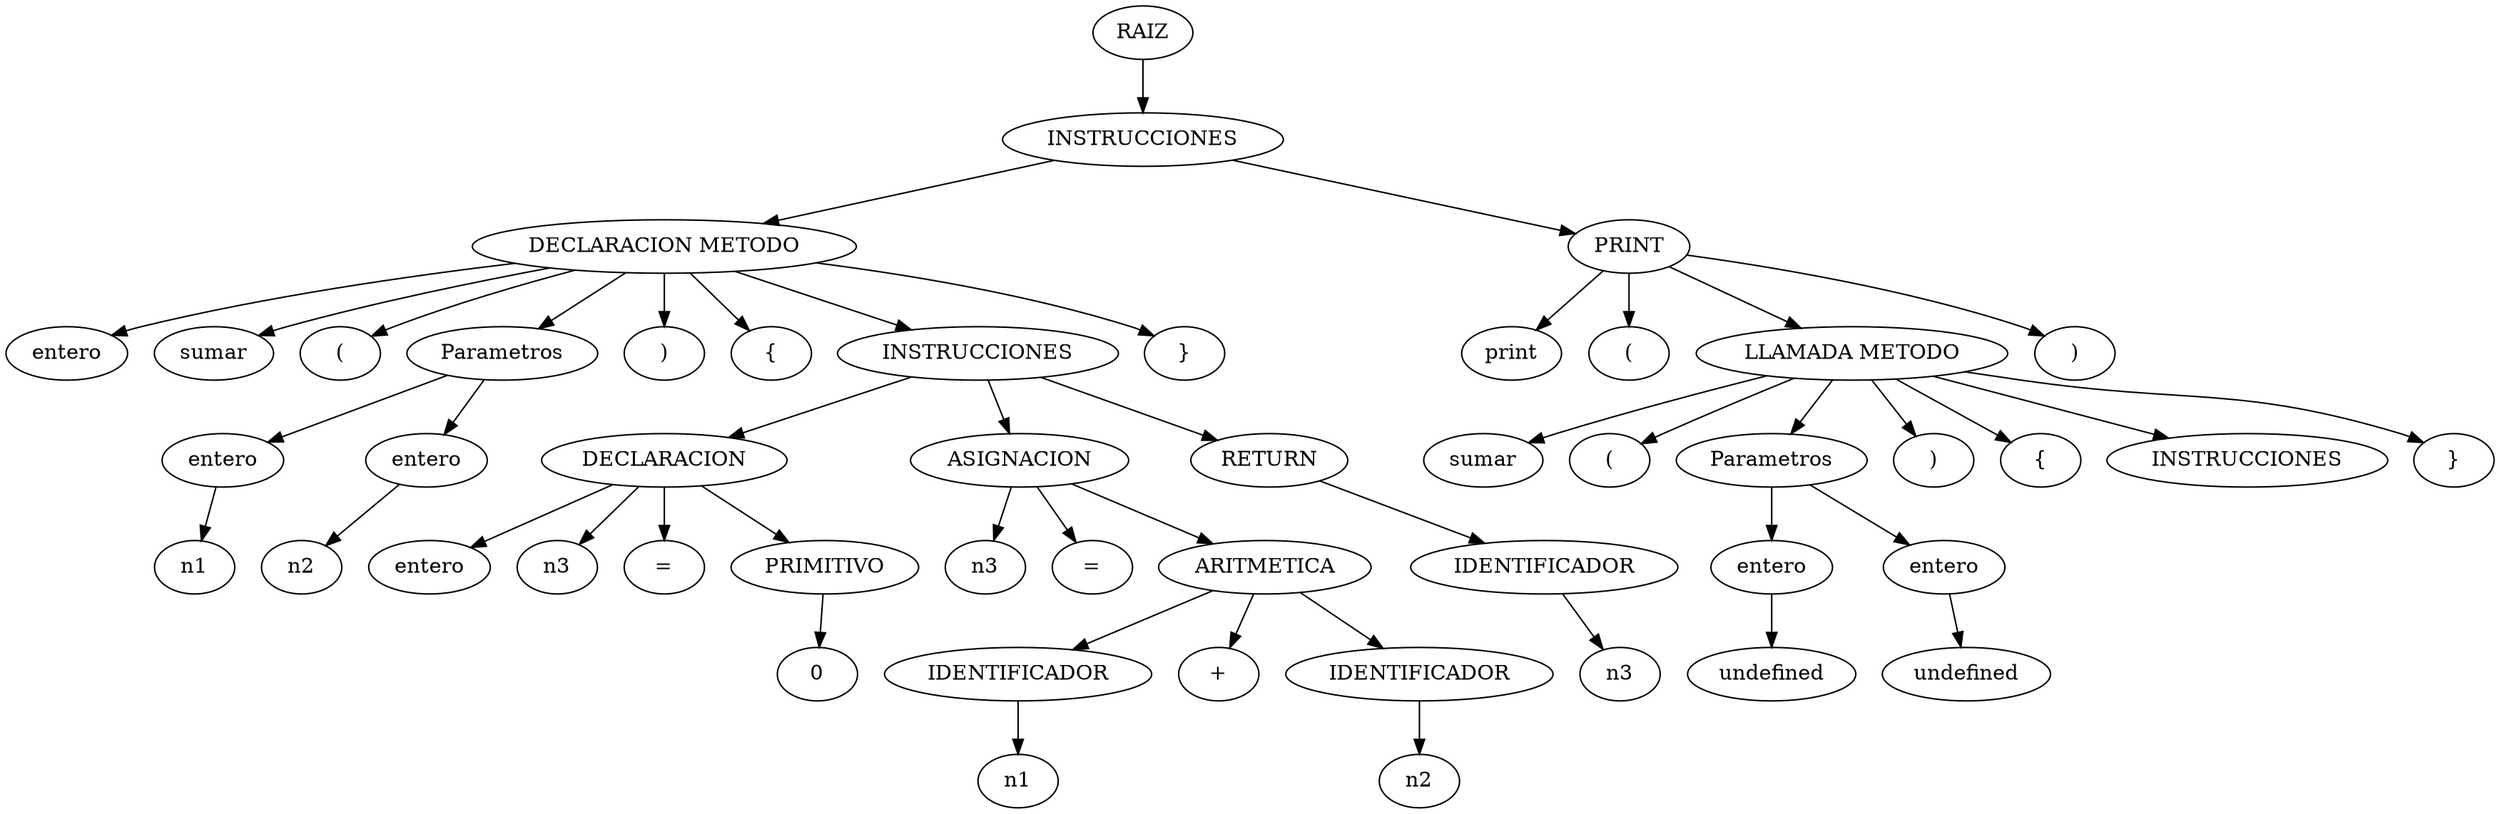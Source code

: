 digraph {
n0[label="RAIZ"];
n1[label="INSTRUCCIONES"];
n0->n1;
n2[label="DECLARACION METODO"];
n1->n2;
n3[label="entero"];
n2->n3;
n4[label="sumar"];
n2->n4;
n5[label="("];
n2->n5;
n6[label="Parametros"];
n2->n6;
n7[label="entero"];
n6->n7;
n8[label="n1"];
n7->n8;
n9[label="entero"];
n6->n9;
n10[label="n2"];
n9->n10;
n11[label=")"];
n2->n11;
n12[label="{"];
n2->n12;
n13[label="INSTRUCCIONES"];
n2->n13;
n14[label="DECLARACION"];
n13->n14;
n15[label="entero"];
n14->n15;
n16[label="n3"];
n14->n16;
n17[label="="];
n14->n17;
n18[label="PRIMITIVO"];
n14->n18;
n19[label="0"];
n18->n19;
n20[label="ASIGNACION"];
n13->n20;
n21[label="n3"];
n20->n21;
n22[label="="];
n20->n22;
n23[label="ARITMETICA"];
n20->n23;
n24[label="IDENTIFICADOR"];
n23->n24;
n25[label="n1"];
n24->n25;
n26[label="+"];
n23->n26;
n27[label="IDENTIFICADOR"];
n23->n27;
n28[label="n2"];
n27->n28;
n29[label="RETURN"];
n13->n29;
n30[label="IDENTIFICADOR"];
n29->n30;
n31[label="n3"];
n30->n31;
n32[label="}"];
n2->n32;
n33[label="PRINT"];
n1->n33;
n34[label="print"];
n33->n34;
n35[label="("];
n33->n35;
n36[label="LLAMADA METODO"];
n33->n36;
n37[label="sumar"];
n36->n37;
n38[label="("];
n36->n38;
n39[label="Parametros"];
n36->n39;
n40[label="entero"];
n39->n40;
n41[label="undefined"];
n40->n41;
n42[label="entero"];
n39->n42;
n43[label="undefined"];
n42->n43;
n44[label=")"];
n36->n44;
n45[label="{"];
n36->n45;
n46[label="INSTRUCCIONES"];
n36->n46;
n47[label="}"];
n36->n47;
n48[label=")"];
n33->n48;
}